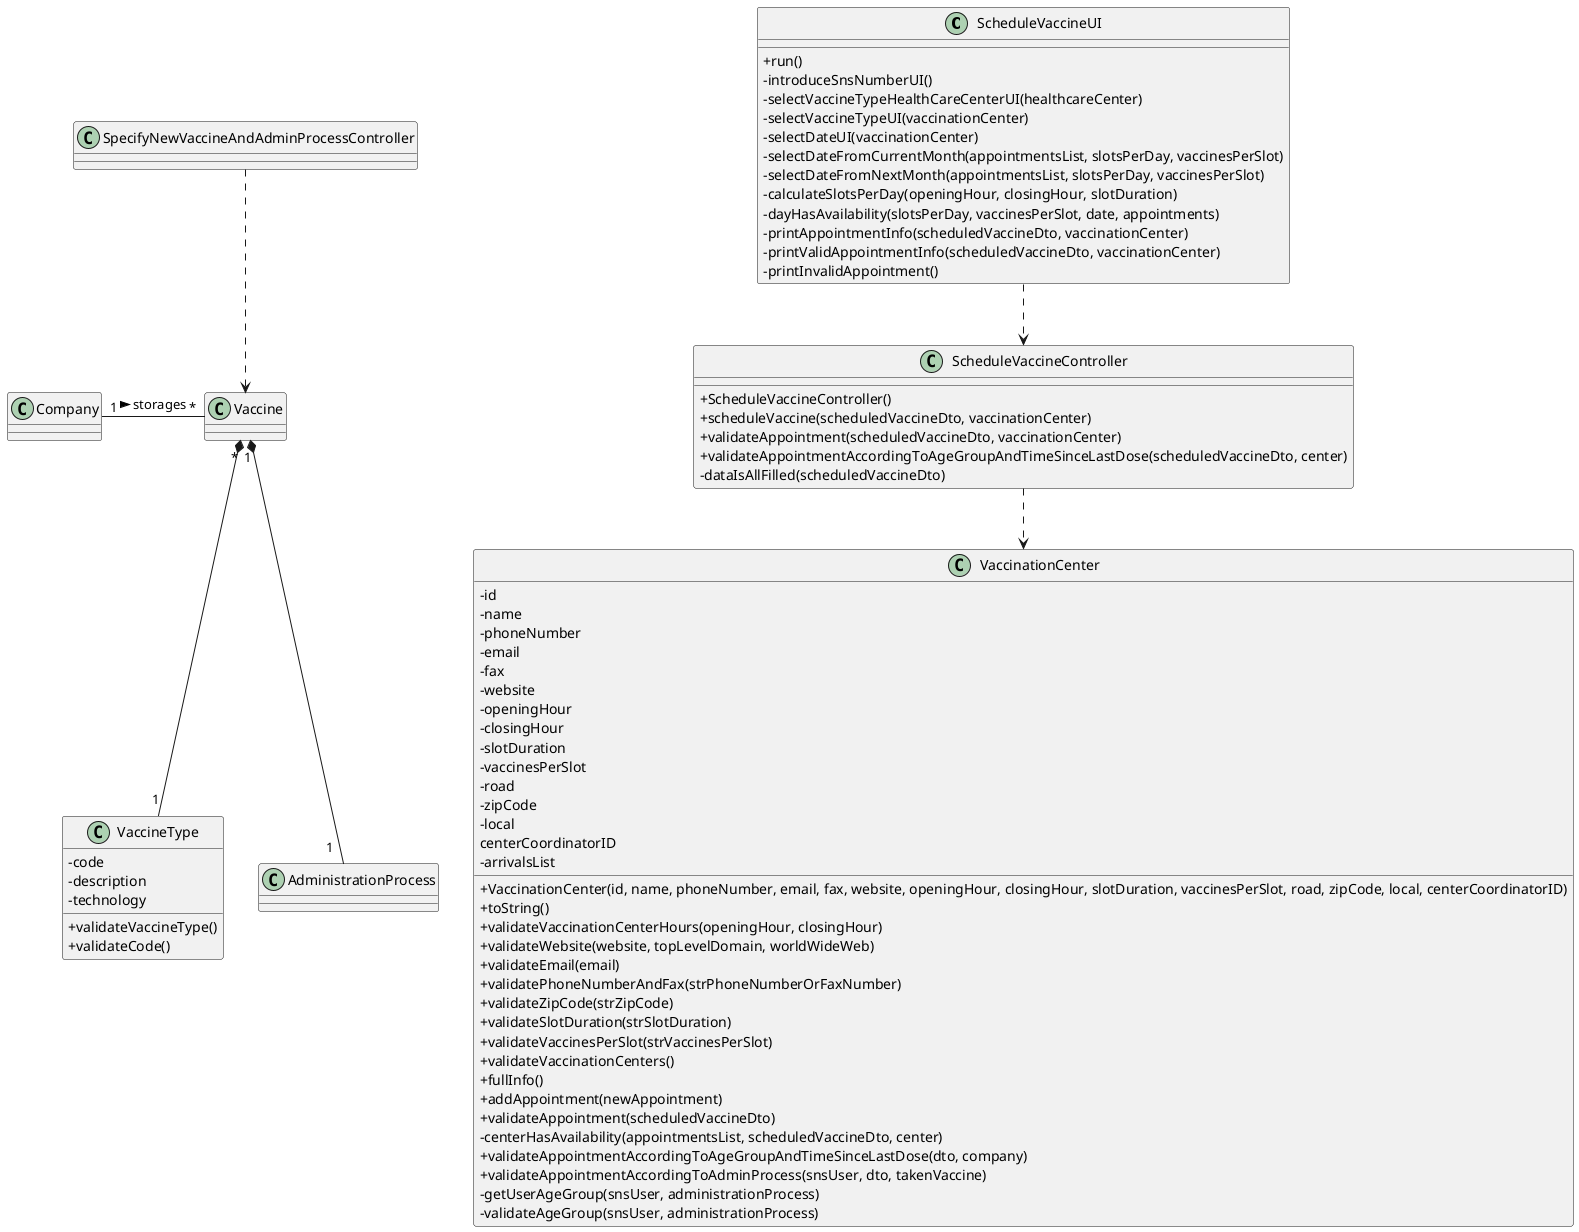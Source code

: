 @startuml
skinparam classAttributeIconSize 0

class ScheduleVaccineUI {
+run()
-introduceSnsNumberUI()
-selectVaccineTypeHealthCareCenterUI(healthcareCenter)
-selectVaccineTypeUI(vaccinationCenter)
-selectDateUI(vaccinationCenter)
-selectDateFromCurrentMonth(appointmentsList, slotsPerDay, vaccinesPerSlot)
-selectDateFromNextMonth(appointmentsList, slotsPerDay, vaccinesPerSlot)
-calculateSlotsPerDay(openingHour, closingHour, slotDuration)
-dayHasAvailability(slotsPerDay, vaccinesPerSlot, date, appointments)
-printAppointmentInfo(scheduledVaccineDto, vaccinationCenter)
-printValidAppointmentInfo(scheduledVaccineDto, vaccinationCenter)
-printInvalidAppointment()
}

class ScheduleVaccineController {
+ScheduleVaccineController()
+scheduleVaccine(scheduledVaccineDto, vaccinationCenter)
+validateAppointment(scheduledVaccineDto, vaccinationCenter)
+validateAppointmentAccordingToAgeGroupAndTimeSinceLastDose(scheduledVaccineDto, center)
-dataIsAllFilled(scheduledVaccineDto)
}



class VaccineType {
-code
-description
-technology
+validateVaccineType()
+validateCode()
}

class VaccinationCenter {
-id
-name
-phoneNumber
-email
-fax
-website
-openingHour
-closingHour
-slotDuration
-vaccinesPerSlot
-road
-zipCode
-local
centerCoordinatorID
-arrivalsList
+VaccinationCenter(id, name, phoneNumber, email, fax, website, openingHour, closingHour, slotDuration, vaccinesPerSlot, road, zipCode, local, centerCoordinatorID)
+toString()
+validateVaccinationCenterHours(openingHour, closingHour)
+validateWebsite(website, topLevelDomain, worldWideWeb)
+validateEmail(email)
+validatePhoneNumberAndFax(strPhoneNumberOrFaxNumber)
+validateZipCode(strZipCode)
+validateSlotDuration(strSlotDuration)
+validateVaccinesPerSlot(strVaccinesPerSlot)
+validateVaccinationCenters()
+fullInfo()
+addAppointment(newAppointment)
+validateAppointment(scheduledVaccineDto)
-centerHasAvailability(appointmentsList, scheduledVaccineDto, center)
+validateAppointmentAccordingToAgeGroupAndTimeSinceLastDose(dto, company)
+validateAppointmentAccordingToAdminProcess(snsUser, dto, takenVaccine)
-getUserAgeGroup(snsUser, administrationProcess)
-validateAgeGroup(snsUser, administrationProcess)
}

ScheduleVaccineUI ..> ScheduleVaccineController
ScheduleVaccineController ..> VaccinationCenter
Company "1" - "*" Vaccine : storages >
SpecifyNewVaccineAndAdminProcessController ..> Vaccine
Vaccine "*" *-- "1" VaccineType
Vaccine "1" *-- "1  " AdministrationProcess


@enduml